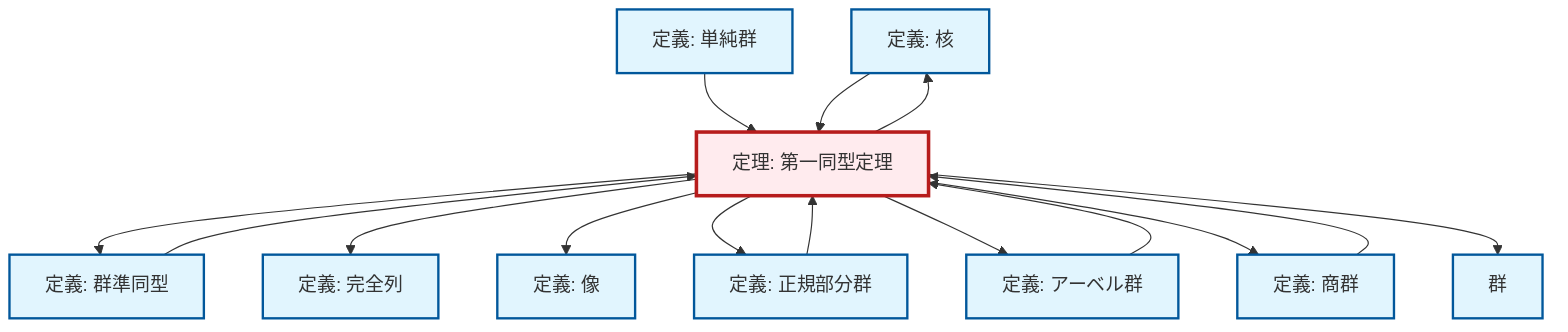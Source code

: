 graph TD
    classDef definition fill:#e1f5fe,stroke:#01579b,stroke-width:2px
    classDef theorem fill:#f3e5f5,stroke:#4a148c,stroke-width:2px
    classDef axiom fill:#fff3e0,stroke:#e65100,stroke-width:2px
    classDef example fill:#e8f5e9,stroke:#1b5e20,stroke-width:2px
    classDef current fill:#ffebee,stroke:#b71c1c,stroke-width:3px
    def-kernel["定義: 核"]:::definition
    def-simple-group["定義: 単純群"]:::definition
    def-homomorphism["定義: 群準同型"]:::definition
    def-image["定義: 像"]:::definition
    thm-first-isomorphism["定理: 第一同型定理"]:::theorem
    def-exact-sequence["定義: 完全列"]:::definition
    def-group["群"]:::definition
    def-abelian-group["定義: アーベル群"]:::definition
    def-normal-subgroup["定義: 正規部分群"]:::definition
    def-quotient-group["定義: 商群"]:::definition
    def-simple-group --> thm-first-isomorphism
    thm-first-isomorphism --> def-homomorphism
    thm-first-isomorphism --> def-exact-sequence
    def-abelian-group --> thm-first-isomorphism
    thm-first-isomorphism --> def-image
    thm-first-isomorphism --> def-normal-subgroup
    thm-first-isomorphism --> def-kernel
    def-kernel --> thm-first-isomorphism
    def-homomorphism --> thm-first-isomorphism
    def-quotient-group --> thm-first-isomorphism
    thm-first-isomorphism --> def-abelian-group
    def-normal-subgroup --> thm-first-isomorphism
    thm-first-isomorphism --> def-quotient-group
    thm-first-isomorphism --> def-group
    class thm-first-isomorphism current